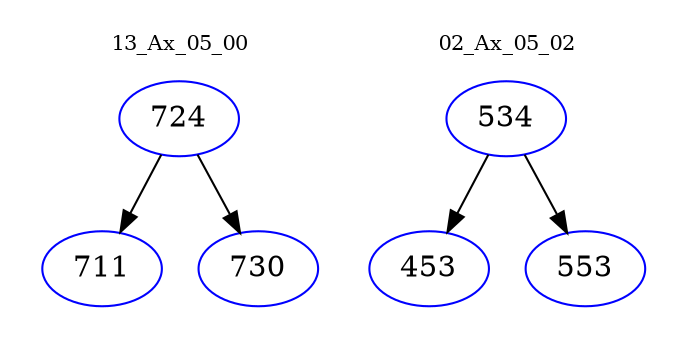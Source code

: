 digraph{
subgraph cluster_0 {
color = white
label = "13_Ax_05_00";
fontsize=10;
T0_724 [label="724", color="blue"]
T0_724 -> T0_711 [color="black"]
T0_711 [label="711", color="blue"]
T0_724 -> T0_730 [color="black"]
T0_730 [label="730", color="blue"]
}
subgraph cluster_1 {
color = white
label = "02_Ax_05_02";
fontsize=10;
T1_534 [label="534", color="blue"]
T1_534 -> T1_453 [color="black"]
T1_453 [label="453", color="blue"]
T1_534 -> T1_553 [color="black"]
T1_553 [label="553", color="blue"]
}
}
